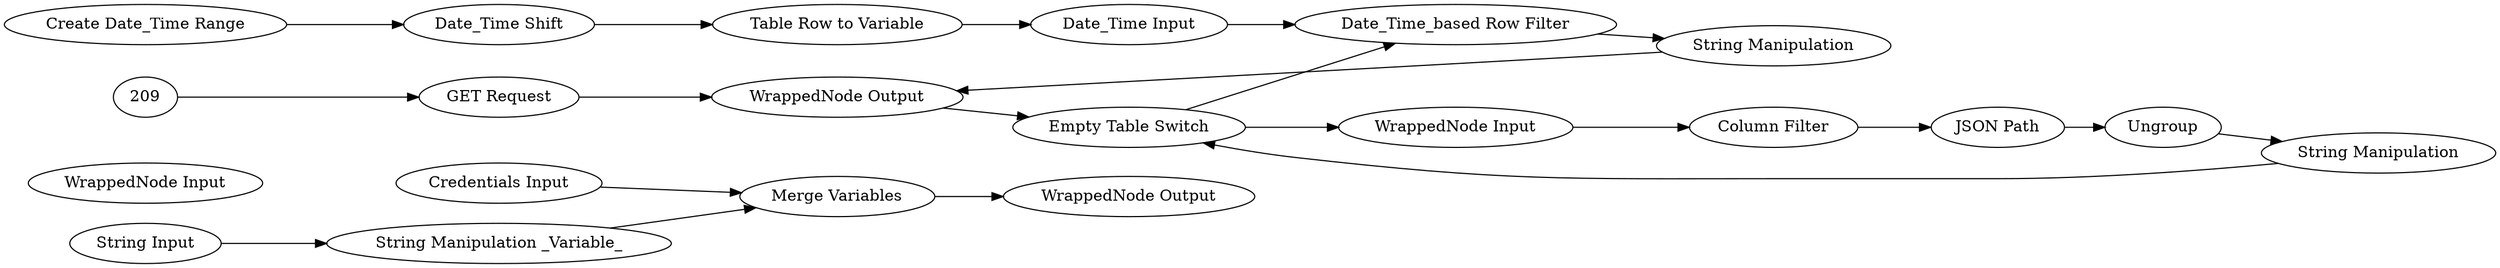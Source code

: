 digraph {
	199 [label="Credentials Input"]
	200 [label="String Input"]
	201 [label="Merge Variables"]
	202 [label="String Manipulation _Variable_"]
	203 [label="WrappedNode Input"]
	204 [label="WrappedNode Output"]
	210 [label="GET Request"]
	216 [label="DELETE Request"]
	211 [label="JSON Path"]
	212 [label=Ungroup]
	213 [label="Column Filter"]
	215 [label="String Manipulation"]
	216 [label="WrappedNode Input"]
	217 [label="WrappedNode Output"]
	218 [label="String to Date_Time"]
	219 [label="String Manipulation"]
	221 [label="Date_Time Input"]
	222 [label="Date_Time_based Row Filter"]
	223 [label="Create Date_Time Range"]
	224 [label="Date_Time Shift"]
	225 [label="Table Row to Variable"]
	218 [label="Empty Table Switch"]
	199 -> 201
	200 -> 202
	201 -> 204
	202 -> 201
	211 -> 212
	212 -> 219
	213 -> 211
	215 -> 217
	216 -> 213
	218 -> 222
	219 -> 218
	221 -> 222
	222 -> 215
	223 -> 224
	224 -> 225
	225 -> 221
	209 -> 210
	210 -> 217
	217 -> 218
	218 -> 216
	rankdir=LR
}
